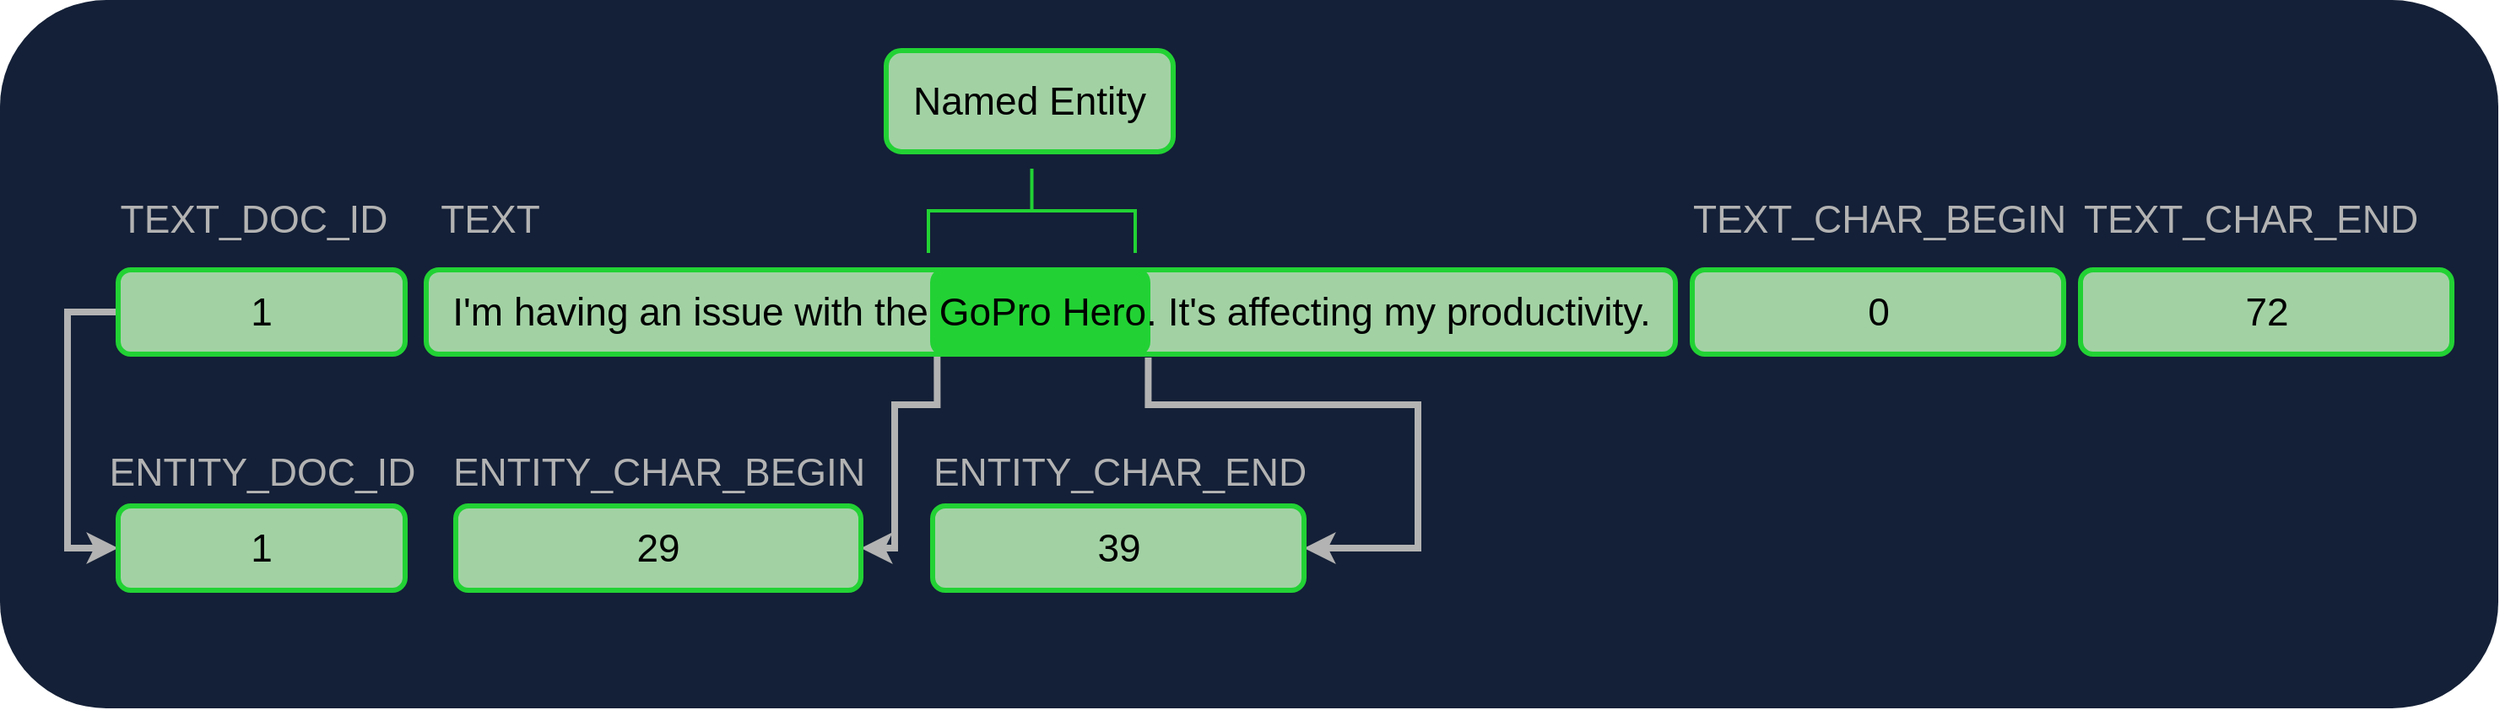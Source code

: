 <mxfile version="27.1.6">
  <diagram name="Page-1" id="POaLV1qd_8ivgcaJ0k6t">
    <mxGraphModel dx="2206" dy="1821" grid="1" gridSize="10" guides="1" tooltips="1" connect="1" arrows="1" fold="1" page="1" pageScale="1" pageWidth="850" pageHeight="1100" math="0" shadow="0">
      <root>
        <mxCell id="0" />
        <mxCell id="1" parent="0" />
        <mxCell id="8z2NHTdnz_yu78FJvaMC-28" value="" style="rounded=1;whiteSpace=wrap;html=1;strokeColor=none;strokeWidth=3;align=center;verticalAlign=middle;fontFamily=Helvetica;fontSize=12;fontColor=default;fillColor=#142037;" vertex="1" parent="1">
          <mxGeometry x="-40" y="-50" width="1480" height="420" as="geometry" />
        </mxCell>
        <mxCell id="8z2NHTdnz_yu78FJvaMC-53" style="edgeStyle=orthogonalEdgeStyle;rounded=0;orthogonalLoop=1;jettySize=auto;html=1;exitX=0.409;exitY=1;exitDx=0;exitDy=0;entryX=1;entryY=0.5;entryDx=0;entryDy=0;fontFamily=Helvetica;fontSize=12;fontColor=default;strokeColor=#B3B3B3;strokeWidth=4;exitPerimeter=0;" edge="1" parent="1" source="8z2NHTdnz_yu78FJvaMC-2" target="8z2NHTdnz_yu78FJvaMC-50">
          <mxGeometry relative="1" as="geometry">
            <Array as="points">
              <mxPoint x="515" y="190" />
              <mxPoint x="490" y="190" />
              <mxPoint x="490" y="275" />
            </Array>
          </mxGeometry>
        </mxCell>
        <mxCell id="8z2NHTdnz_yu78FJvaMC-54" style="edgeStyle=orthogonalEdgeStyle;shape=connector;rounded=0;orthogonalLoop=1;jettySize=auto;html=1;exitX=0.578;exitY=1.04;exitDx=0;exitDy=0;entryX=1;entryY=0.5;entryDx=0;entryDy=0;strokeColor=#B3B3B3;strokeWidth=4;align=center;verticalAlign=middle;fontFamily=Helvetica;fontSize=12;fontColor=default;labelBackgroundColor=default;endArrow=classic;exitPerimeter=0;" edge="1" parent="1" source="8z2NHTdnz_yu78FJvaMC-2" target="8z2NHTdnz_yu78FJvaMC-51">
          <mxGeometry relative="1" as="geometry">
            <Array as="points">
              <mxPoint x="640" y="190" />
              <mxPoint x="800" y="190" />
              <mxPoint x="800" y="275" />
            </Array>
          </mxGeometry>
        </mxCell>
        <mxCell id="8z2NHTdnz_yu78FJvaMC-2" value="" style="rounded=1;whiteSpace=wrap;html=1;strokeColor=#22D234;fillColor=#A2D2A4;strokeWidth=3;" vertex="1" parent="1">
          <mxGeometry x="212.5" y="110" width="740" height="50" as="geometry" />
        </mxCell>
        <mxCell id="8z2NHTdnz_yu78FJvaMC-52" style="edgeStyle=orthogonalEdgeStyle;rounded=0;orthogonalLoop=1;jettySize=auto;html=1;exitX=0;exitY=0.5;exitDx=0;exitDy=0;fontFamily=Helvetica;fontSize=12;fontColor=#B3B3B3;strokeColor=#B3B3B3;strokeWidth=4;entryX=0;entryY=0.5;entryDx=0;entryDy=0;" edge="1" parent="1" source="8z2NHTdnz_yu78FJvaMC-16" target="8z2NHTdnz_yu78FJvaMC-48">
          <mxGeometry relative="1" as="geometry">
            <Array as="points">
              <mxPoint y="135" />
              <mxPoint y="275" />
            </Array>
          </mxGeometry>
        </mxCell>
        <mxCell id="8z2NHTdnz_yu78FJvaMC-16" value="&lt;font style=&quot;font-size: 23px;&quot;&gt;1&lt;/font&gt;" style="rounded=1;whiteSpace=wrap;html=1;strokeColor=#22D234;fillColor=#A2D2A4;strokeWidth=3;" vertex="1" parent="1">
          <mxGeometry x="30" y="110" width="170" height="50" as="geometry" />
        </mxCell>
        <mxCell id="8z2NHTdnz_yu78FJvaMC-19" style="edgeStyle=orthogonalEdgeStyle;rounded=0;orthogonalLoop=1;jettySize=auto;html=1;exitX=0.5;exitY=1;exitDx=0;exitDy=0;" edge="1" parent="1">
          <mxGeometry relative="1" as="geometry">
            <mxPoint x="250" y="80" as="sourcePoint" />
            <mxPoint x="250" y="80" as="targetPoint" />
          </mxGeometry>
        </mxCell>
        <mxCell id="8z2NHTdnz_yu78FJvaMC-24" value="TEXT_DOC_ID" style="text;html=1;align=center;verticalAlign=middle;resizable=0;points=[];autosize=1;strokeColor=none;fillColor=none;fontSize=23;fontColor=#B3B3B3;" vertex="1" parent="1">
          <mxGeometry x="20" y="60" width="180" height="40" as="geometry" />
        </mxCell>
        <mxCell id="8z2NHTdnz_yu78FJvaMC-25" value="&lt;font style=&quot;font-size: 23px; color: rgb(179, 179, 179);&quot;&gt;TEXT&lt;/font&gt;" style="text;html=1;align=center;verticalAlign=middle;resizable=0;points=[];autosize=1;strokeColor=none;fillColor=none;fontFamily=Helvetica;fontSize=12;fontColor=default;" vertex="1" parent="1">
          <mxGeometry x="210" y="60" width="80" height="40" as="geometry" />
        </mxCell>
        <mxCell id="8z2NHTdnz_yu78FJvaMC-31" value="" style="strokeWidth=2;html=1;shape=mxgraph.flowchart.annotation_2;align=left;labelPosition=right;pointerEvents=1;rounded=1;strokeColor=#22D234;verticalAlign=middle;fontFamily=Helvetica;fontSize=12;fontColor=default;fillColor=#A2D2A4;direction=south;" vertex="1" parent="1">
          <mxGeometry x="510" y="50" width="122.5" height="50" as="geometry" />
        </mxCell>
        <mxCell id="8z2NHTdnz_yu78FJvaMC-32" value="&lt;font style=&quot;font-size: 23px;&quot;&gt;Named Entity&lt;/font&gt;" style="rounded=1;whiteSpace=wrap;html=1;strokeColor=#22D234;strokeWidth=3;align=center;verticalAlign=middle;fontFamily=Helvetica;fontSize=12;fontColor=default;fillColor=#A2D2A4;" vertex="1" parent="1">
          <mxGeometry x="485" y="-20" width="170" height="60" as="geometry" />
        </mxCell>
        <mxCell id="8z2NHTdnz_yu78FJvaMC-43" value="TEXT_CHAR_END" style="text;html=1;align=center;verticalAlign=middle;resizable=0;points=[];autosize=1;strokeColor=none;fillColor=none;fontFamily=Helvetica;fontSize=23;fontColor=#B3B3B3;" vertex="1" parent="1">
          <mxGeometry x="1182.5" y="60" width="220" height="40" as="geometry" />
        </mxCell>
        <mxCell id="8z2NHTdnz_yu78FJvaMC-44" value="TEXT_CHAR_BEGIN" style="text;html=1;align=center;verticalAlign=middle;resizable=0;points=[];autosize=1;strokeColor=none;fillColor=none;fontFamily=Helvetica;fontSize=23;fontColor=#B3B3B3;" vertex="1" parent="1">
          <mxGeometry x="952.5" y="60" width="240" height="40" as="geometry" />
        </mxCell>
        <mxCell id="8z2NHTdnz_yu78FJvaMC-45" value="ENTITY_DOC_ID" style="text;html=1;align=center;verticalAlign=middle;resizable=0;points=[];autosize=1;strokeColor=none;fillColor=none;fontFamily=Helvetica;fontSize=23;fontColor=#B3B3B3;" vertex="1" parent="1">
          <mxGeometry x="15" y="210" width="200" height="40" as="geometry" />
        </mxCell>
        <mxCell id="8z2NHTdnz_yu78FJvaMC-46" value="ENTITY_CHAR_BEGIN" style="text;html=1;align=center;verticalAlign=middle;resizable=0;points=[];autosize=1;strokeColor=none;fillColor=none;fontFamily=Helvetica;fontSize=23;fontColor=#B3B3B3;" vertex="1" parent="1">
          <mxGeometry x="215" y="210" width="270" height="40" as="geometry" />
        </mxCell>
        <mxCell id="8z2NHTdnz_yu78FJvaMC-47" value="ENTITY_CHAR_END" style="text;html=1;align=center;verticalAlign=middle;resizable=0;points=[];autosize=1;strokeColor=none;fillColor=none;fontFamily=Helvetica;fontSize=23;fontColor=#B3B3B3;" vertex="1" parent="1">
          <mxGeometry x="502.5" y="210" width="240" height="40" as="geometry" />
        </mxCell>
        <mxCell id="8z2NHTdnz_yu78FJvaMC-48" value="&lt;font style=&quot;font-size: 23px;&quot;&gt;1&lt;/font&gt;" style="rounded=1;whiteSpace=wrap;html=1;strokeColor=#22D234;fillColor=#A2D2A4;strokeWidth=3;" vertex="1" parent="1">
          <mxGeometry x="30" y="250" width="170" height="50" as="geometry" />
        </mxCell>
        <mxCell id="8z2NHTdnz_yu78FJvaMC-50" value="&lt;font style=&quot;font-size: 23px;&quot;&gt;29&lt;/font&gt;" style="rounded=1;whiteSpace=wrap;html=1;strokeColor=#22D234;fillColor=#A2D2A4;strokeWidth=3;" vertex="1" parent="1">
          <mxGeometry x="230" y="250" width="240" height="50" as="geometry" />
        </mxCell>
        <mxCell id="8z2NHTdnz_yu78FJvaMC-51" value="&lt;font style=&quot;font-size: 23px;&quot;&gt;39&lt;/font&gt;" style="rounded=1;whiteSpace=wrap;html=1;strokeColor=#22D234;fillColor=#A2D2A4;strokeWidth=3;" vertex="1" parent="1">
          <mxGeometry x="512.5" y="250" width="220" height="50" as="geometry" />
        </mxCell>
        <mxCell id="8z2NHTdnz_yu78FJvaMC-55" value="&lt;font style=&quot;font-size: 23px;&quot;&gt;0&lt;/font&gt;" style="rounded=1;whiteSpace=wrap;html=1;strokeColor=#22D234;fillColor=#A2D2A4;strokeWidth=3;" vertex="1" parent="1">
          <mxGeometry x="962.5" y="110" width="220" height="50" as="geometry" />
        </mxCell>
        <mxCell id="8z2NHTdnz_yu78FJvaMC-56" value="&lt;font style=&quot;font-size: 23px;&quot;&gt;72&lt;/font&gt;" style="rounded=1;whiteSpace=wrap;html=1;strokeColor=#22D234;fillColor=#A2D2A4;strokeWidth=3;" vertex="1" parent="1">
          <mxGeometry x="1192.5" y="110" width="220" height="50" as="geometry" />
        </mxCell>
        <mxCell id="8z2NHTdnz_yu78FJvaMC-59" value="" style="rounded=1;whiteSpace=wrap;html=1;strokeColor=#22D234;strokeWidth=3;align=center;verticalAlign=middle;fontFamily=Helvetica;fontSize=12;fontColor=default;labelBackgroundColor=default;fillColor=#22D234;" vertex="1" parent="1">
          <mxGeometry x="512.5" y="110" width="127.5" height="50" as="geometry" />
        </mxCell>
        <mxCell id="8z2NHTdnz_yu78FJvaMC-58" value="&lt;font style=&quot;font-size: 23px;&quot;&gt;I&#39;m having an issue with the GoPro Hero. It&#39;s affecting my productivity.&lt;/font&gt;" style="text;html=1;align=center;verticalAlign=middle;whiteSpace=wrap;rounded=0;fontFamily=Helvetica;fontSize=12;fontColor=default;labelBackgroundColor=none;" vertex="1" parent="1">
          <mxGeometry x="212.5" y="120" width="740" height="30" as="geometry" />
        </mxCell>
      </root>
    </mxGraphModel>
  </diagram>
</mxfile>

